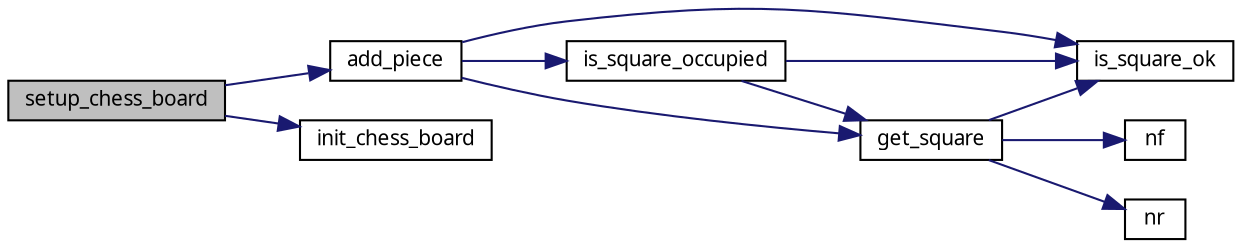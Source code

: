 digraph G
{
  edge [fontname="FreeSans.ttf",fontsize="10",labelfontname="FreeSans.ttf",labelfontsize="10"];
  node [fontname="FreeSans.ttf",fontsize="10",shape=record];
  rankdir=LR;
  Node1 [label="setup_chess_board",height=0.2,width=0.4,color="black", fillcolor="grey75", style="filled" fontcolor="black"];
  Node1 -> Node2 [color="midnightblue",fontsize="10",style="solid",fontname="FreeSans.ttf"];
  Node2 [label="add_piece",height=0.2,width=0.4,color="black", fillcolor="white", style="filled",URL="$chess_8cpp.html#a594cef50114e029a71fae4c55ced5554"];
  Node2 -> Node3 [color="midnightblue",fontsize="10",style="solid",fontname="FreeSans.ttf"];
  Node3 [label="get_square",height=0.2,width=0.4,color="black", fillcolor="white", style="filled",URL="$chess_8cpp.html#a7f80fd2642ad8082fafa898f35241bd8"];
  Node3 -> Node4 [color="midnightblue",fontsize="10",style="solid",fontname="FreeSans.ttf"];
  Node4 [label="is_square_ok",height=0.2,width=0.4,color="black", fillcolor="white", style="filled",URL="$chess_8cpp.html#a8e3468f434c2f689409db4e6e4928249"];
  Node3 -> Node5 [color="midnightblue",fontsize="10",style="solid",fontname="FreeSans.ttf"];
  Node5 [label="nf",height=0.2,width=0.4,color="black", fillcolor="white", style="filled",URL="$chess_8cpp.html#ab88873b88790f371d7913bb87727eca0"];
  Node3 -> Node6 [color="midnightblue",fontsize="10",style="solid",fontname="FreeSans.ttf"];
  Node6 [label="nr",height=0.2,width=0.4,color="black", fillcolor="white", style="filled",URL="$chess_8cpp.html#a1c163d634f56f54a16343c41b906f646"];
  Node2 -> Node7 [color="midnightblue",fontsize="10",style="solid",fontname="FreeSans.ttf"];
  Node7 [label="is_square_occupied",height=0.2,width=0.4,color="black", fillcolor="white", style="filled",URL="$chess_8cpp.html#aa3181c4f74a2d291a5f44b327349f56d"];
  Node7 -> Node3 [color="midnightblue",fontsize="10",style="solid",fontname="FreeSans.ttf"];
  Node7 -> Node4 [color="midnightblue",fontsize="10",style="solid",fontname="FreeSans.ttf"];
  Node2 -> Node4 [color="midnightblue",fontsize="10",style="solid",fontname="FreeSans.ttf"];
  Node1 -> Node8 [color="midnightblue",fontsize="10",style="solid",fontname="FreeSans.ttf"];
  Node8 [label="init_chess_board",height=0.2,width=0.4,color="black", fillcolor="white", style="filled",URL="$chess_8cpp.html#a51c7689e6f225a51e7e3de2d10637c47"];
}
